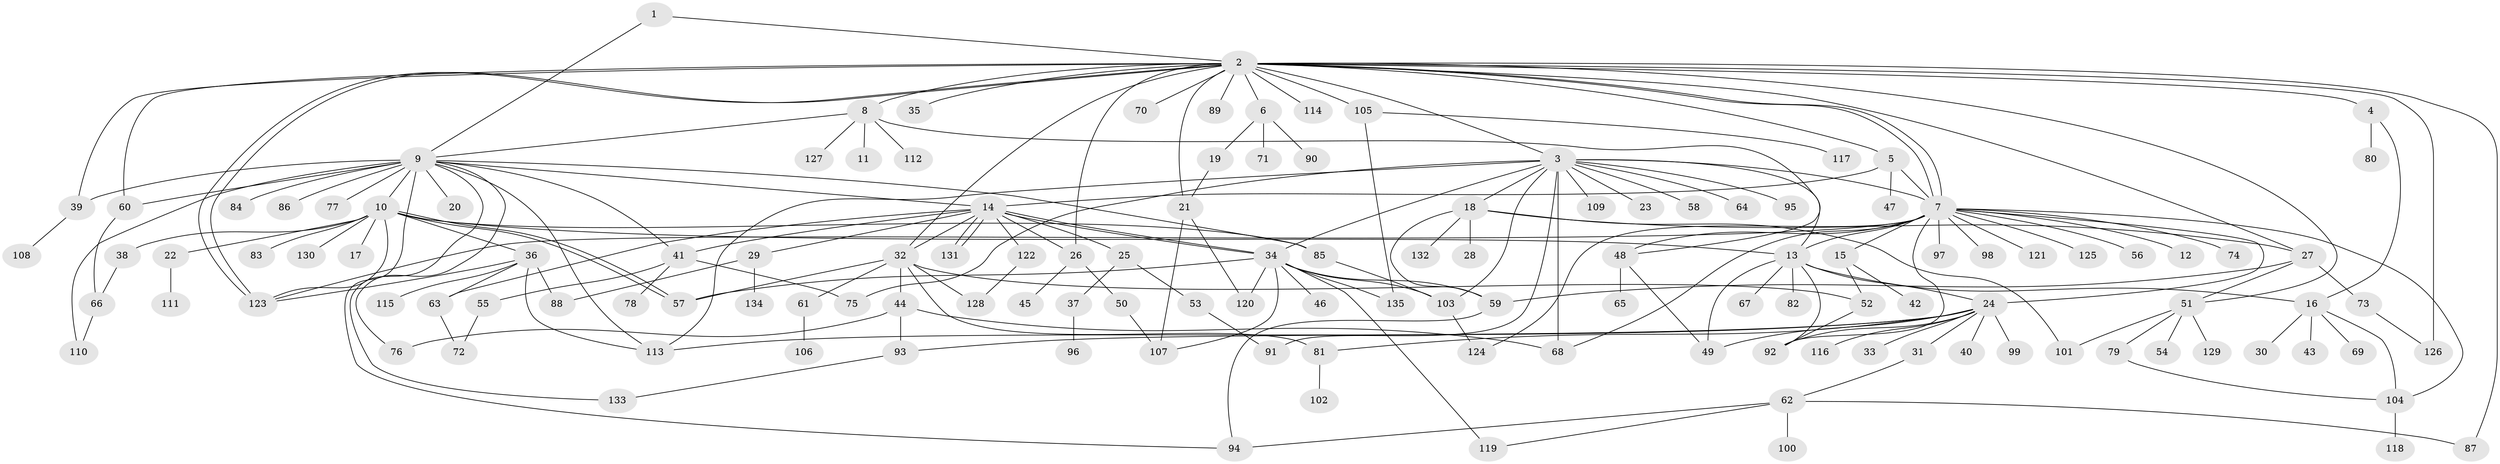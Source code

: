 // Generated by graph-tools (version 1.1) at 2025/11/02/27/25 16:11:11]
// undirected, 135 vertices, 203 edges
graph export_dot {
graph [start="1"]
  node [color=gray90,style=filled];
  1;
  2;
  3;
  4;
  5;
  6;
  7;
  8;
  9;
  10;
  11;
  12;
  13;
  14;
  15;
  16;
  17;
  18;
  19;
  20;
  21;
  22;
  23;
  24;
  25;
  26;
  27;
  28;
  29;
  30;
  31;
  32;
  33;
  34;
  35;
  36;
  37;
  38;
  39;
  40;
  41;
  42;
  43;
  44;
  45;
  46;
  47;
  48;
  49;
  50;
  51;
  52;
  53;
  54;
  55;
  56;
  57;
  58;
  59;
  60;
  61;
  62;
  63;
  64;
  65;
  66;
  67;
  68;
  69;
  70;
  71;
  72;
  73;
  74;
  75;
  76;
  77;
  78;
  79;
  80;
  81;
  82;
  83;
  84;
  85;
  86;
  87;
  88;
  89;
  90;
  91;
  92;
  93;
  94;
  95;
  96;
  97;
  98;
  99;
  100;
  101;
  102;
  103;
  104;
  105;
  106;
  107;
  108;
  109;
  110;
  111;
  112;
  113;
  114;
  115;
  116;
  117;
  118;
  119;
  120;
  121;
  122;
  123;
  124;
  125;
  126;
  127;
  128;
  129;
  130;
  131;
  132;
  133;
  134;
  135;
  1 -- 2;
  1 -- 9;
  2 -- 3;
  2 -- 4;
  2 -- 5;
  2 -- 6;
  2 -- 7;
  2 -- 7;
  2 -- 8;
  2 -- 21;
  2 -- 26;
  2 -- 27;
  2 -- 32;
  2 -- 35;
  2 -- 39;
  2 -- 51;
  2 -- 60;
  2 -- 70;
  2 -- 87;
  2 -- 89;
  2 -- 105;
  2 -- 114;
  2 -- 123;
  2 -- 123;
  2 -- 126;
  3 -- 7;
  3 -- 13;
  3 -- 18;
  3 -- 23;
  3 -- 34;
  3 -- 58;
  3 -- 64;
  3 -- 68;
  3 -- 75;
  3 -- 91;
  3 -- 95;
  3 -- 103;
  3 -- 109;
  3 -- 113;
  4 -- 16;
  4 -- 80;
  5 -- 7;
  5 -- 14;
  5 -- 47;
  6 -- 19;
  6 -- 71;
  6 -- 90;
  7 -- 12;
  7 -- 13;
  7 -- 15;
  7 -- 24;
  7 -- 48;
  7 -- 56;
  7 -- 68;
  7 -- 74;
  7 -- 92;
  7 -- 97;
  7 -- 98;
  7 -- 104;
  7 -- 121;
  7 -- 123;
  7 -- 124;
  7 -- 125;
  8 -- 9;
  8 -- 11;
  8 -- 48;
  8 -- 112;
  8 -- 127;
  9 -- 10;
  9 -- 14;
  9 -- 20;
  9 -- 39;
  9 -- 41;
  9 -- 60;
  9 -- 76;
  9 -- 77;
  9 -- 84;
  9 -- 85;
  9 -- 86;
  9 -- 94;
  9 -- 110;
  9 -- 113;
  9 -- 133;
  10 -- 13;
  10 -- 17;
  10 -- 22;
  10 -- 36;
  10 -- 38;
  10 -- 57;
  10 -- 57;
  10 -- 83;
  10 -- 85;
  10 -- 123;
  10 -- 130;
  13 -- 16;
  13 -- 24;
  13 -- 49;
  13 -- 67;
  13 -- 82;
  13 -- 92;
  14 -- 25;
  14 -- 26;
  14 -- 29;
  14 -- 32;
  14 -- 34;
  14 -- 34;
  14 -- 41;
  14 -- 63;
  14 -- 122;
  14 -- 131;
  14 -- 131;
  15 -- 42;
  15 -- 52;
  16 -- 30;
  16 -- 43;
  16 -- 69;
  16 -- 104;
  18 -- 27;
  18 -- 28;
  18 -- 59;
  18 -- 101;
  18 -- 132;
  19 -- 21;
  21 -- 107;
  21 -- 120;
  22 -- 111;
  24 -- 31;
  24 -- 33;
  24 -- 40;
  24 -- 49;
  24 -- 81;
  24 -- 92;
  24 -- 93;
  24 -- 99;
  24 -- 113;
  24 -- 116;
  25 -- 37;
  25 -- 53;
  26 -- 45;
  26 -- 50;
  27 -- 51;
  27 -- 59;
  27 -- 73;
  29 -- 88;
  29 -- 134;
  31 -- 62;
  32 -- 44;
  32 -- 52;
  32 -- 57;
  32 -- 61;
  32 -- 81;
  32 -- 128;
  34 -- 46;
  34 -- 57;
  34 -- 59;
  34 -- 103;
  34 -- 107;
  34 -- 119;
  34 -- 120;
  34 -- 135;
  36 -- 63;
  36 -- 88;
  36 -- 113;
  36 -- 115;
  36 -- 123;
  37 -- 96;
  38 -- 66;
  39 -- 108;
  41 -- 55;
  41 -- 75;
  41 -- 78;
  44 -- 68;
  44 -- 76;
  44 -- 93;
  48 -- 49;
  48 -- 65;
  50 -- 107;
  51 -- 54;
  51 -- 79;
  51 -- 101;
  51 -- 129;
  52 -- 92;
  53 -- 91;
  55 -- 72;
  59 -- 94;
  60 -- 66;
  61 -- 106;
  62 -- 87;
  62 -- 94;
  62 -- 100;
  62 -- 119;
  63 -- 72;
  66 -- 110;
  73 -- 126;
  79 -- 104;
  81 -- 102;
  85 -- 103;
  93 -- 133;
  103 -- 124;
  104 -- 118;
  105 -- 117;
  105 -- 135;
  122 -- 128;
}
